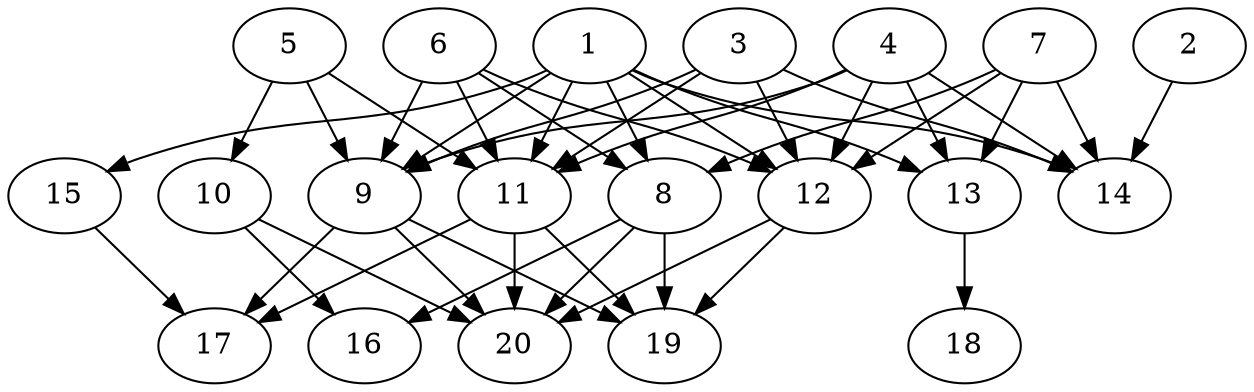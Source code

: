 // DAG automatically generated by daggen at Thu Oct  3 13:58:42 2019
// ./daggen --dot -n 20 --ccr 0.4 --fat 0.7 --regular 0.5 --density 0.7 --mindata 5242880 --maxdata 52428800 
digraph G {
  1 [size="118338560", alpha="0.18", expect_size="47335424"] 
  1 -> 8 [size ="47335424"]
  1 -> 9 [size ="47335424"]
  1 -> 11 [size ="47335424"]
  1 -> 12 [size ="47335424"]
  1 -> 13 [size ="47335424"]
  1 -> 14 [size ="47335424"]
  1 -> 15 [size ="47335424"]
  2 [size="30745600", alpha="0.01", expect_size="12298240"] 
  2 -> 14 [size ="12298240"]
  3 [size="102113280", alpha="0.07", expect_size="40845312"] 
  3 -> 9 [size ="40845312"]
  3 -> 11 [size ="40845312"]
  3 -> 12 [size ="40845312"]
  3 -> 14 [size ="40845312"]
  4 [size="51740160", alpha="0.07", expect_size="20696064"] 
  4 -> 9 [size ="20696064"]
  4 -> 11 [size ="20696064"]
  4 -> 12 [size ="20696064"]
  4 -> 13 [size ="20696064"]
  4 -> 14 [size ="20696064"]
  5 [size="33914880", alpha="0.00", expect_size="13565952"] 
  5 -> 9 [size ="13565952"]
  5 -> 10 [size ="13565952"]
  5 -> 11 [size ="13565952"]
  6 [size="94261760", alpha="0.18", expect_size="37704704"] 
  6 -> 8 [size ="37704704"]
  6 -> 9 [size ="37704704"]
  6 -> 11 [size ="37704704"]
  6 -> 12 [size ="37704704"]
  7 [size="21163520", alpha="0.00", expect_size="8465408"] 
  7 -> 8 [size ="8465408"]
  7 -> 12 [size ="8465408"]
  7 -> 13 [size ="8465408"]
  7 -> 14 [size ="8465408"]
  8 [size="73840640", alpha="0.02", expect_size="29536256"] 
  8 -> 16 [size ="29536256"]
  8 -> 19 [size ="29536256"]
  8 -> 20 [size ="29536256"]
  9 [size="105080320", alpha="0.11", expect_size="42032128"] 
  9 -> 17 [size ="42032128"]
  9 -> 19 [size ="42032128"]
  9 -> 20 [size ="42032128"]
  10 [size="71480320", alpha="0.04", expect_size="28592128"] 
  10 -> 16 [size ="28592128"]
  10 -> 20 [size ="28592128"]
  11 [size="47936000", alpha="0.05", expect_size="19174400"] 
  11 -> 17 [size ="19174400"]
  11 -> 19 [size ="19174400"]
  11 -> 20 [size ="19174400"]
  12 [size="33738240", alpha="0.00", expect_size="13495296"] 
  12 -> 19 [size ="13495296"]
  12 -> 20 [size ="13495296"]
  13 [size="38328320", alpha="0.01", expect_size="15331328"] 
  13 -> 18 [size ="15331328"]
  14 [size="82516480", alpha="0.00", expect_size="33006592"] 
  15 [size="123210240", alpha="0.07", expect_size="49284096"] 
  15 -> 17 [size ="49284096"]
  16 [size="123394560", alpha="0.15", expect_size="49357824"] 
  17 [size="112373760", alpha="0.20", expect_size="44949504"] 
  18 [size="114703360", alpha="0.05", expect_size="45881344"] 
  19 [size="124474880", alpha="0.02", expect_size="49789952"] 
  20 [size="71713280", alpha="0.08", expect_size="28685312"] 
}
